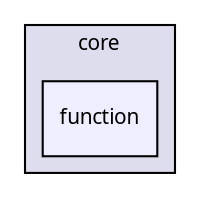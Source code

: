 digraph "function" {
  compound=true
  node [ fontsize="10", fontname="FreeSans.ttf"];
  edge [ labelfontsize="10", labelfontname="FreeSans.ttf"];
  subgraph clusterdir_d3f702df5899af83d48ebd5a6235f692 {
    graph [ bgcolor="#ddddee", pencolor="black", label="core" fontname="FreeSans.ttf", fontsize="10", URL="dir_d3f702df5899af83d48ebd5a6235f692.html"]
  dir_c8cff01c0844b70ea7cbe6a0191f40f7 [shape=box, label="function", style="filled", fillcolor="#eeeeff", pencolor="black", URL="dir_c8cff01c0844b70ea7cbe6a0191f40f7.html"];
  }
}
